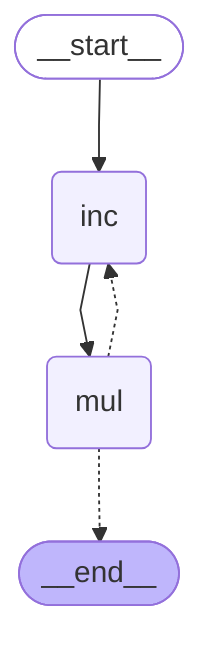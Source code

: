 ---
config:
  flowchart:
    curve: linear
---
graph TD;
    __start__([<p>__start__</p>]):::first
    inc(inc)
    mul(mul)
    __end__([<p>__end__</p>]):::last
    __start__ --> inc;
    inc --> mul;
    mul -.-> __end__;
    mul -.-> inc;
    classDef default fill:#f2f0ff,line-height:1.2
    classDef first fill-opacity:0
    classDef last fill:#bfb6fc